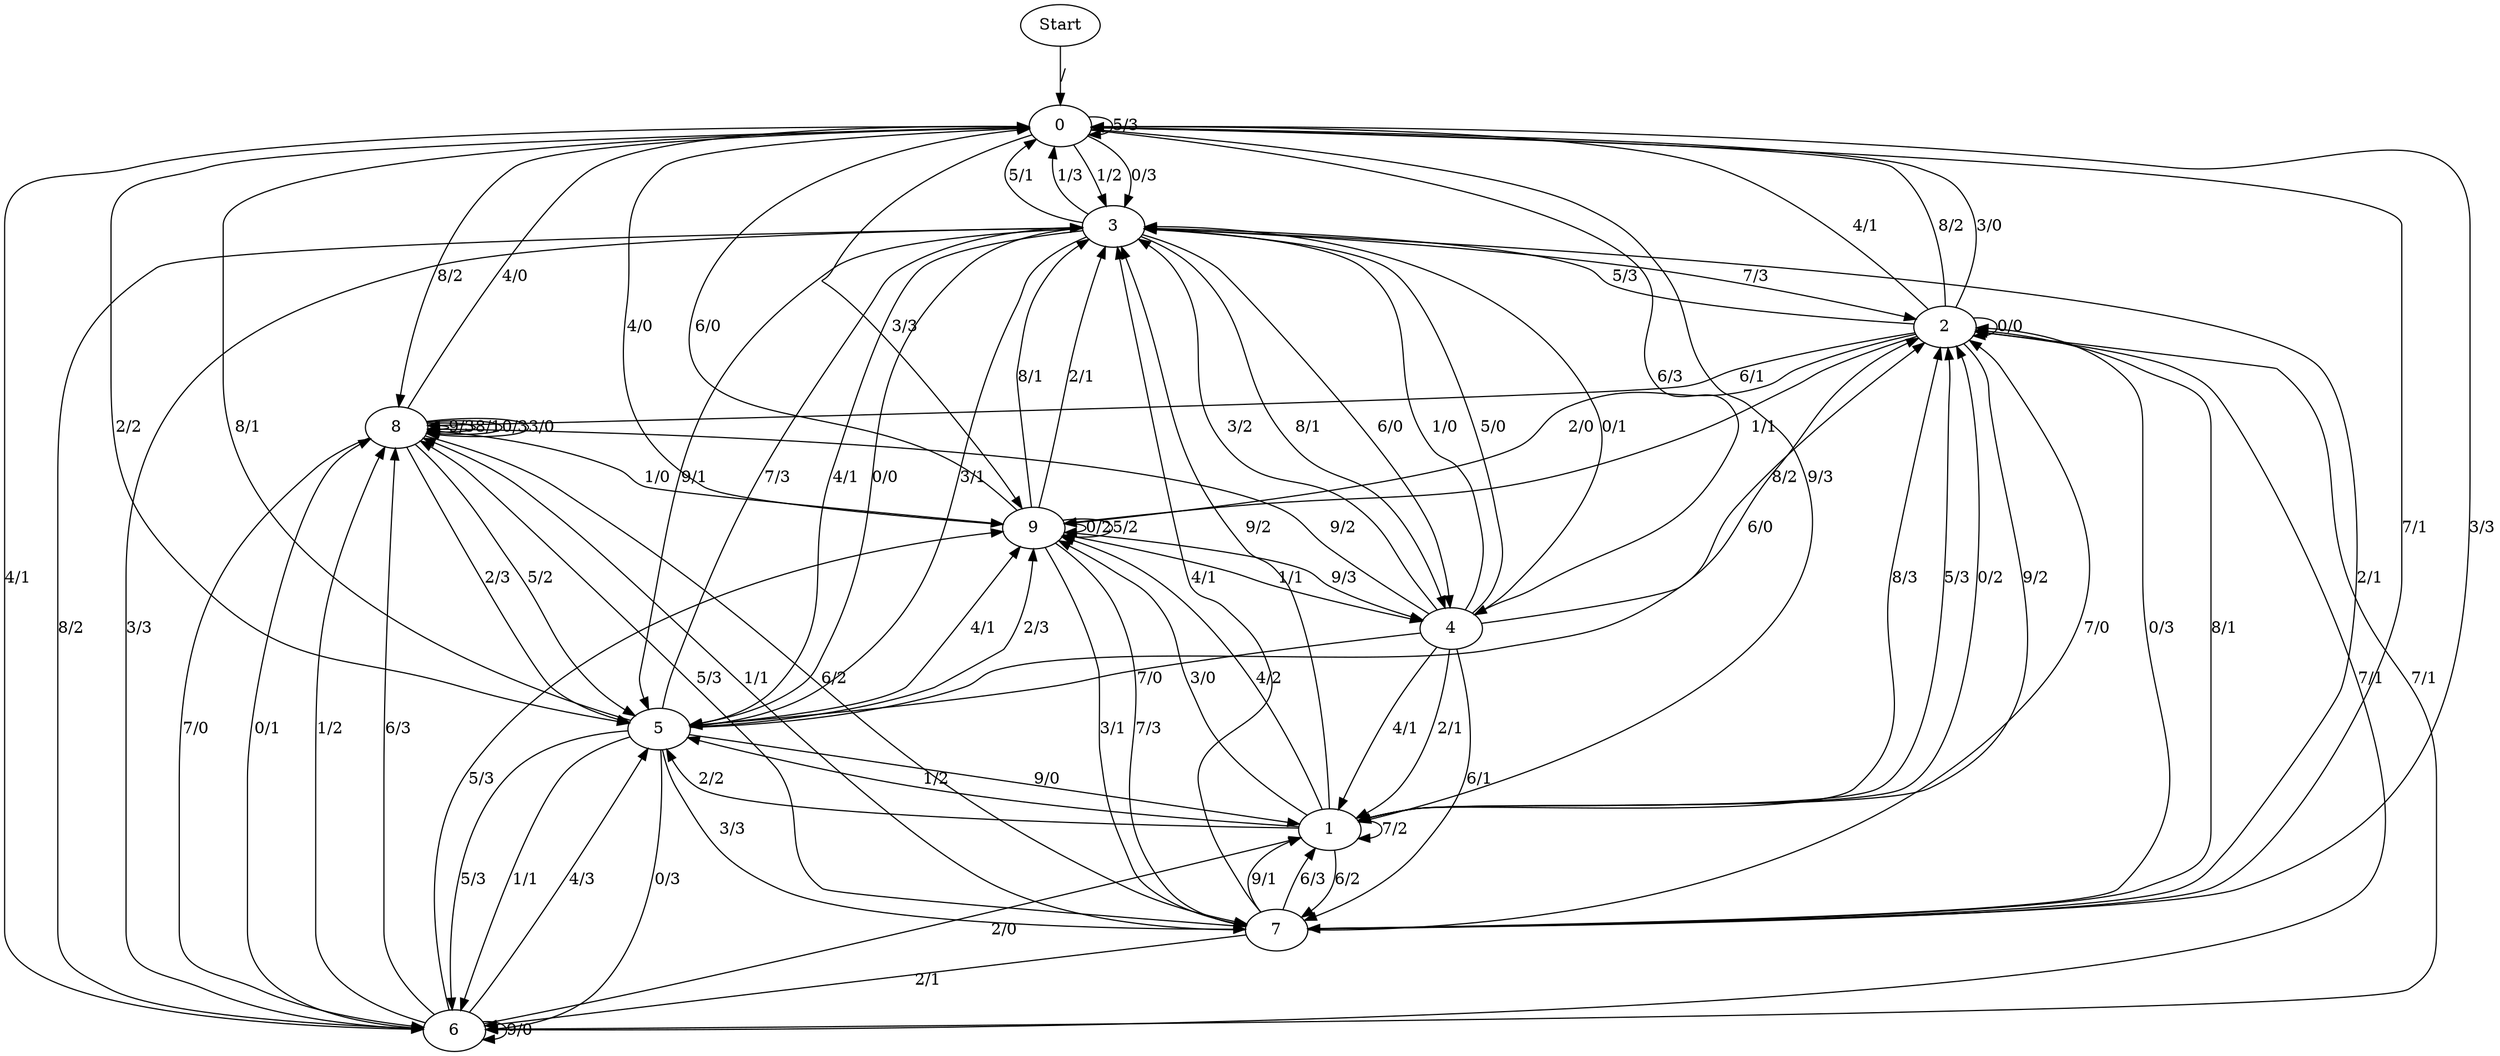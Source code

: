 digraph {
	Start -> 0 [label="/"]
	0 -> 3 [label="1/2"]
	0 -> 7 [label="7/1"]
	0 -> 6 [label="4/1"]
	0 -> 1 [label="9/3"]
	0 -> 5 [label="2/2"]
	0 -> 9 [label="3/3"]
	0 -> 4 [label="6/3"]
	0 -> 3 [label="0/3"]
	0 -> 0 [label="5/3"]
	0 -> 8 [label="8/2"]
	4 -> 7 [label="6/1"]
	4 -> 1 [label="2/1"]
	4 -> 1 [label="4/1"]
	4 -> 8 [label="9/2"]
	4 -> 3 [label="3/2"]
	4 -> 3 [label="1/0"]
	4 -> 2 [label="8/2"]
	4 -> 3 [label="5/0"]
	4 -> 3 [label="0/1"]
	4 -> 5 [label="7/0"]
	3 -> 4 [label="8/1"]
	3 -> 5 [label="9/1"]
	3 -> 4 [label="6/0"]
	3 -> 2 [label="7/3"]
	3 -> 5 [label="4/1"]
	3 -> 5 [label="0/0"]
	3 -> 0 [label="5/1"]
	3 -> 7 [label="2/1"]
	3 -> 5 [label="3/1"]
	3 -> 0 [label="1/3"]
	5 -> 9 [label="2/3"]
	5 -> 2 [label="6/0"]
	5 -> 6 [label="0/3"]
	5 -> 6 [label="5/3"]
	5 -> 7 [label="3/3"]
	5 -> 9 [label="4/1"]
	5 -> 1 [label="9/0"]
	5 -> 6 [label="1/1"]
	5 -> 0 [label="8/1"]
	5 -> 3 [label="7/3"]
	6 -> 8 [label="0/1"]
	6 -> 8 [label="1/2"]
	6 -> 2 [label="7/1"]
	6 -> 6 [label="9/0"]
	6 -> 9 [label="5/3"]
	6 -> 5 [label="4/3"]
	6 -> 1 [label="2/0"]
	6 -> 8 [label="6/3"]
	6 -> 3 [label="8/2"]
	6 -> 3 [label="3/3"]
	1 -> 3 [label="9/2"]
	1 -> 5 [label="2/2"]
	1 -> 2 [label="8/3"]
	1 -> 2 [label="5/3"]
	1 -> 1 [label="7/2"]
	1 -> 9 [label="3/0"]
	1 -> 7 [label="6/2"]
	1 -> 2 [label="0/2"]
	1 -> 5 [label="1/2"]
	1 -> 9 [label="4/2"]
	2 -> 8 [label="6/1"]
	2 -> 0 [label="8/2"]
	2 -> 9 [label="1/1"]
	2 -> 0 [label="3/0"]
	2 -> 3 [label="5/3"]
	2 -> 0 [label="4/1"]
	2 -> 1 [label="9/2"]
	2 -> 2 [label="0/0"]
	2 -> 9 [label="2/0"]
	2 -> 6 [label="7/1"]
	9 -> 0 [label="4/0"]
	9 -> 7 [label="7/3"]
	9 -> 9 [label="0/2"]
	9 -> 3 [label="8/1"]
	9 -> 7 [label="3/1"]
	9 -> 9 [label="5/2"]
	9 -> 0 [label="6/0"]
	9 -> 3 [label="2/1"]
	9 -> 4 [label="1/1"]
	9 -> 4 [label="9/3"]
	7 -> 0 [label="3/3"]
	7 -> 1 [label="9/1"]
	7 -> 3 [label="4/1"]
	7 -> 2 [label="0/3"]
	7 -> 8 [label="5/3"]
	7 -> 2 [label="8/1"]
	7 -> 6 [label="2/1"]
	7 -> 8 [label="1/1"]
	7 -> 1 [label="6/3"]
	7 -> 2 [label="7/0"]
	8 -> 6 [label="7/0"]
	8 -> 8 [label="9/3"]
	8 -> 5 [label="2/3"]
	8 -> 5 [label="5/2"]
	8 -> 8 [label="8/1"]
	8 -> 8 [label="0/3"]
	8 -> 8 [label="3/0"]
	8 -> 7 [label="6/2"]
	8 -> 9 [label="1/0"]
	8 -> 0 [label="4/0"]
}